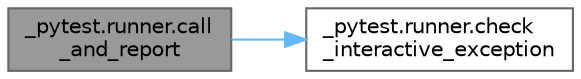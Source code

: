 digraph "_pytest.runner.call_and_report"
{
 // LATEX_PDF_SIZE
  bgcolor="transparent";
  edge [fontname=Helvetica,fontsize=10,labelfontname=Helvetica,labelfontsize=10];
  node [fontname=Helvetica,fontsize=10,shape=box,height=0.2,width=0.4];
  rankdir="LR";
  Node1 [id="Node000001",label="_pytest.runner.call\l_and_report",height=0.2,width=0.4,color="gray40", fillcolor="grey60", style="filled", fontcolor="black",tooltip=" "];
  Node1 -> Node2 [id="edge1_Node000001_Node000002",color="steelblue1",style="solid",tooltip=" "];
  Node2 [id="Node000002",label="_pytest.runner.check\l_interactive_exception",height=0.2,width=0.4,color="grey40", fillcolor="white", style="filled",URL="$namespace__pytest_1_1runner.html#a1abec49d8d9e02b49ae577f5bf899e16",tooltip=" "];
}

